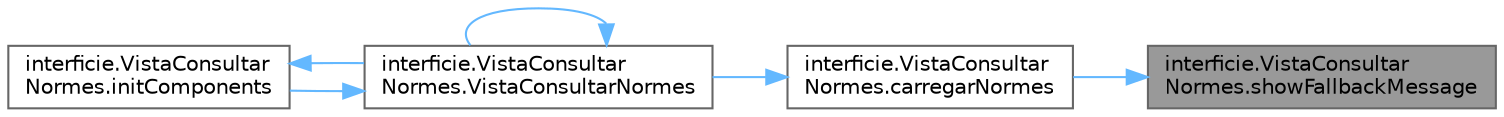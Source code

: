 digraph "interficie.VistaConsultarNormes.showFallbackMessage"
{
 // INTERACTIVE_SVG=YES
 // LATEX_PDF_SIZE
  bgcolor="transparent";
  edge [fontname=Helvetica,fontsize=10,labelfontname=Helvetica,labelfontsize=10];
  node [fontname=Helvetica,fontsize=10,shape=box,height=0.2,width=0.4];
  rankdir="RL";
  Node1 [id="Node000001",label="interficie.VistaConsultar\lNormes.showFallbackMessage",height=0.2,width=0.4,color="gray40", fillcolor="grey60", style="filled", fontcolor="black",tooltip="Mostra un missatge HTML alternatiu quan no es troba l'arxiu de normes."];
  Node1 -> Node2 [id="edge1_Node000001_Node000002",dir="back",color="steelblue1",style="solid",tooltip=" "];
  Node2 [id="Node000002",label="interficie.VistaConsultar\lNormes.carregarNormes",height=0.2,width=0.4,color="grey40", fillcolor="white", style="filled",URL="$classinterficie_1_1_vista_consultar_normes.html#a390ada21ee0f0c9d86ac93df08c5716a",tooltip="Llegeix les normes des del fitxer de text i les mostra amb estil HTML."];
  Node2 -> Node3 [id="edge2_Node000002_Node000003",dir="back",color="steelblue1",style="solid",tooltip=" "];
  Node3 [id="Node000003",label="interficie.VistaConsultar\lNormes.VistaConsultarNormes",height=0.2,width=0.4,color="grey40", fillcolor="white", style="filled",URL="$classinterficie_1_1_vista_consultar_normes.html#adfd2eba4d3f7f6f2d67a1655b14be2de",tooltip="Constructora."];
  Node3 -> Node4 [id="edge3_Node000003_Node000004",dir="back",color="steelblue1",style="solid",tooltip=" "];
  Node4 [id="Node000004",label="interficie.VistaConsultar\lNormes.initComponents",height=0.2,width=0.4,color="grey40", fillcolor="white", style="filled",URL="$classinterficie_1_1_vista_consultar_normes.html#aa2b3d841acae7945dad388f04b002967",tooltip="Inicialitza els components gràfics de la vista."];
  Node4 -> Node3 [id="edge4_Node000004_Node000003",dir="back",color="steelblue1",style="solid",tooltip=" "];
  Node3 -> Node3 [id="edge5_Node000003_Node000003",dir="back",color="steelblue1",style="solid",tooltip=" "];
}
